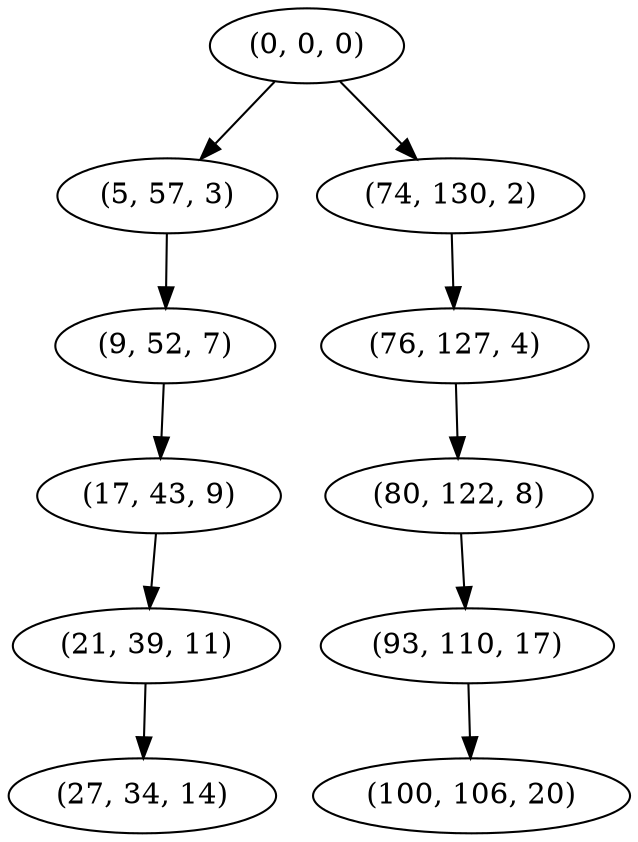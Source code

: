 digraph tree {
    "(0, 0, 0)";
    "(5, 57, 3)";
    "(9, 52, 7)";
    "(17, 43, 9)";
    "(21, 39, 11)";
    "(27, 34, 14)";
    "(74, 130, 2)";
    "(76, 127, 4)";
    "(80, 122, 8)";
    "(93, 110, 17)";
    "(100, 106, 20)";
    "(0, 0, 0)" -> "(5, 57, 3)";
    "(0, 0, 0)" -> "(74, 130, 2)";
    "(5, 57, 3)" -> "(9, 52, 7)";
    "(9, 52, 7)" -> "(17, 43, 9)";
    "(17, 43, 9)" -> "(21, 39, 11)";
    "(21, 39, 11)" -> "(27, 34, 14)";
    "(74, 130, 2)" -> "(76, 127, 4)";
    "(76, 127, 4)" -> "(80, 122, 8)";
    "(80, 122, 8)" -> "(93, 110, 17)";
    "(93, 110, 17)" -> "(100, 106, 20)";
}
